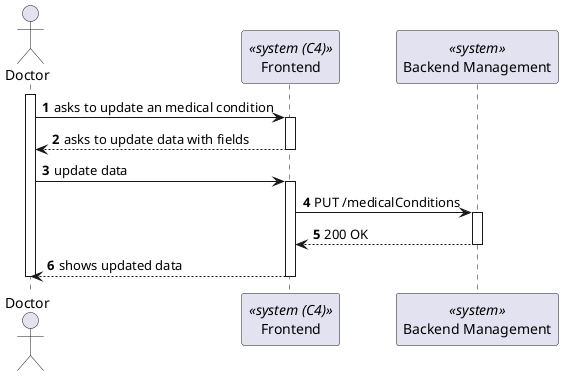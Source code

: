 @startuml

autonumber
actor Doctor as  "Doctor"
participant Frontend as "Frontend" <<system (C4)>>
participant SYS as "Backend Management" <<system>>

activate Doctor

 Doctor -> Frontend : asks to update an medical condition

    activate Frontend

        Frontend --> Doctor : asks to update data with fields

    deactivate Frontend

 Doctor -> Frontend : update data

    activate Frontend
        Frontend-> SYS : PUT /medicalConditions 
        activate SYS

            Frontend <-- SYS : 200 OK

        deactivate SYS

    Frontend --> Doctor : shows updated data
    
    deactivate Frontend
deactivate Doctor


@enduml